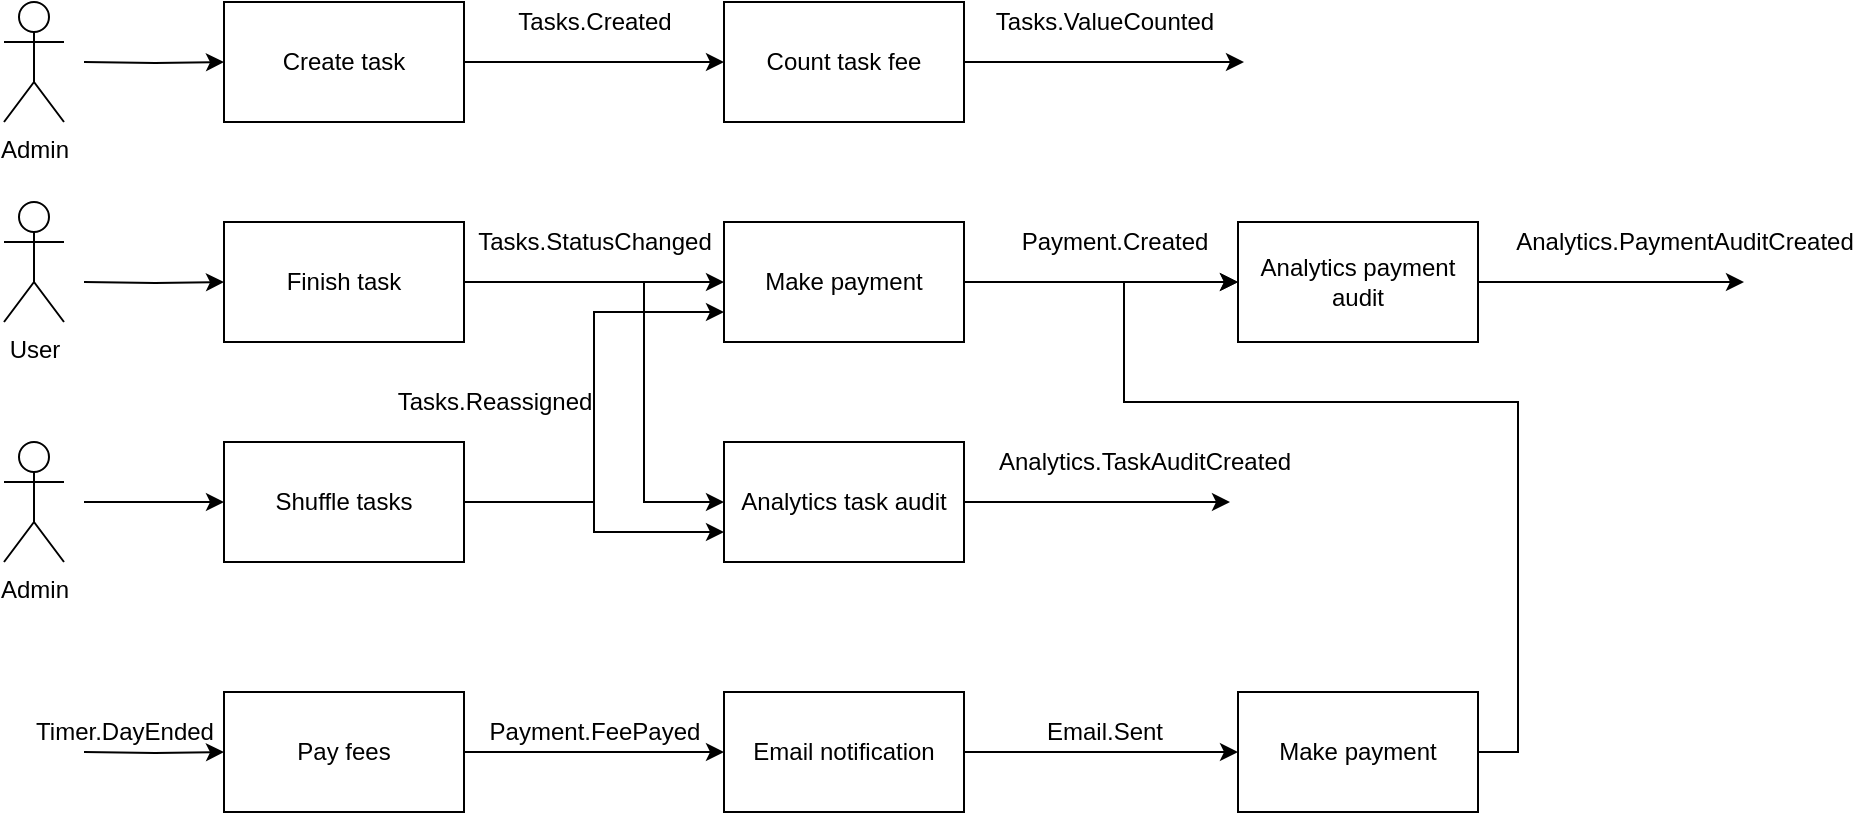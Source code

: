 <mxfile version="16.5.1" type="device"><diagram id="C3rGtnyLxxhDKtcEmSYy" name="Страница 1"><mxGraphModel dx="1106" dy="807" grid="1" gridSize="10" guides="1" tooltips="1" connect="1" arrows="1" fold="1" page="1" pageScale="1" pageWidth="827" pageHeight="1169" math="0" shadow="0"><root><mxCell id="0"/><mxCell id="1" parent="0"/><mxCell id="a6ZpOIfSaauQqss0gM8e-16" style="edgeStyle=orthogonalEdgeStyle;rounded=0;orthogonalLoop=1;jettySize=auto;html=1;exitX=1;exitY=0.5;exitDx=0;exitDy=0;entryX=0;entryY=0.5;entryDx=0;entryDy=0;" parent="1" source="a6ZpOIfSaauQqss0gM8e-12" target="a6ZpOIfSaauQqss0gM8e-27" edge="1"><mxGeometry relative="1" as="geometry"><mxPoint x="400" y="270" as="targetPoint"/></mxGeometry></mxCell><mxCell id="a6ZpOIfSaauQqss0gM8e-12" value="Create task" style="rounded=0;whiteSpace=wrap;html=1;" parent="1" vertex="1"><mxGeometry x="200" y="240" width="120" height="60" as="geometry"/></mxCell><mxCell id="a6ZpOIfSaauQqss0gM8e-14" style="edgeStyle=orthogonalEdgeStyle;rounded=0;orthogonalLoop=1;jettySize=auto;html=1;" parent="1" target="a6ZpOIfSaauQqss0gM8e-12" edge="1"><mxGeometry relative="1" as="geometry"><mxPoint x="130" y="270" as="sourcePoint"/></mxGeometry></mxCell><mxCell id="a6ZpOIfSaauQqss0gM8e-13" value="Admin" style="shape=umlActor;verticalLabelPosition=bottom;verticalAlign=top;html=1;outlineConnect=0;" parent="1" vertex="1"><mxGeometry x="90" y="240" width="30" height="60" as="geometry"/></mxCell><mxCell id="a6ZpOIfSaauQqss0gM8e-17" value="Tasks.Created" style="text;html=1;align=center;verticalAlign=middle;resizable=0;points=[];autosize=1;strokeColor=none;fillColor=none;" parent="1" vertex="1"><mxGeometry x="340" y="240" width="90" height="20" as="geometry"/></mxCell><mxCell id="a6ZpOIfSaauQqss0gM8e-21" style="edgeStyle=orthogonalEdgeStyle;rounded=0;orthogonalLoop=1;jettySize=auto;html=1;exitX=1;exitY=0.5;exitDx=0;exitDy=0;" parent="1" source="a6ZpOIfSaauQqss0gM8e-18" edge="1"><mxGeometry relative="1" as="geometry"><mxPoint x="450" y="380" as="targetPoint"/></mxGeometry></mxCell><mxCell id="-Px06YQGTxYUM7RJccOA-4" style="edgeStyle=orthogonalEdgeStyle;rounded=0;jumpStyle=arc;orthogonalLoop=1;jettySize=auto;html=1;exitX=1;exitY=0.5;exitDx=0;exitDy=0;entryX=0;entryY=0.5;entryDx=0;entryDy=0;startArrow=none;startFill=0;endArrow=classic;endFill=1;" parent="1" source="a6ZpOIfSaauQqss0gM8e-18" target="-Px06YQGTxYUM7RJccOA-2" edge="1"><mxGeometry relative="1" as="geometry"><Array as="points"><mxPoint x="410" y="380"/><mxPoint x="410" y="490"/></Array></mxGeometry></mxCell><mxCell id="a6ZpOIfSaauQqss0gM8e-18" value="Finish task" style="rounded=0;whiteSpace=wrap;html=1;" parent="1" vertex="1"><mxGeometry x="200" y="350" width="120" height="60" as="geometry"/></mxCell><mxCell id="a6ZpOIfSaauQqss0gM8e-19" style="edgeStyle=orthogonalEdgeStyle;rounded=0;orthogonalLoop=1;jettySize=auto;html=1;entryX=0;entryY=0.5;entryDx=0;entryDy=0;" parent="1" target="a6ZpOIfSaauQqss0gM8e-18" edge="1"><mxGeometry relative="1" as="geometry"><mxPoint x="130" y="380" as="sourcePoint"/><mxPoint x="210" y="300" as="targetPoint"/></mxGeometry></mxCell><mxCell id="a6ZpOIfSaauQqss0gM8e-20" value="User" style="shape=umlActor;verticalLabelPosition=bottom;verticalAlign=top;html=1;outlineConnect=0;" parent="1" vertex="1"><mxGeometry x="90" y="340" width="30" height="60" as="geometry"/></mxCell><mxCell id="a6ZpOIfSaauQqss0gM8e-22" value="Tasks.StatusChanged" style="text;html=1;align=center;verticalAlign=middle;resizable=0;points=[];autosize=1;strokeColor=none;fillColor=none;" parent="1" vertex="1"><mxGeometry x="320" y="350" width="130" height="20" as="geometry"/></mxCell><mxCell id="a6ZpOIfSaauQqss0gM8e-25" style="edgeStyle=orthogonalEdgeStyle;rounded=0;orthogonalLoop=1;jettySize=auto;html=1;exitX=1;exitY=0.5;exitDx=0;exitDy=0;entryX=0;entryY=0.5;entryDx=0;entryDy=0;" parent="1" source="a6ZpOIfSaauQqss0gM8e-23" target="a6ZpOIfSaauQqss0gM8e-24" edge="1"><mxGeometry relative="1" as="geometry"/></mxCell><mxCell id="a6ZpOIfSaauQqss0gM8e-23" value="Make payment" style="rounded=0;whiteSpace=wrap;html=1;" parent="1" vertex="1"><mxGeometry x="450" y="350" width="120" height="60" as="geometry"/></mxCell><mxCell id="a6ZpOIfSaauQqss0gM8e-39" style="edgeStyle=orthogonalEdgeStyle;rounded=0;orthogonalLoop=1;jettySize=auto;html=1;exitX=1;exitY=0.5;exitDx=0;exitDy=0;" parent="1" source="a6ZpOIfSaauQqss0gM8e-24" edge="1"><mxGeometry relative="1" as="geometry"><mxPoint x="960" y="380" as="targetPoint"/></mxGeometry></mxCell><mxCell id="a6ZpOIfSaauQqss0gM8e-24" value="Analytics payment audit" style="rounded=0;whiteSpace=wrap;html=1;" parent="1" vertex="1"><mxGeometry x="707" y="350" width="120" height="60" as="geometry"/></mxCell><mxCell id="a6ZpOIfSaauQqss0gM8e-26" value="Payment.Created" style="text;html=1;align=center;verticalAlign=middle;resizable=0;points=[];autosize=1;strokeColor=none;fillColor=none;" parent="1" vertex="1"><mxGeometry x="590" y="350" width="110" height="20" as="geometry"/></mxCell><mxCell id="a6ZpOIfSaauQqss0gM8e-28" style="edgeStyle=orthogonalEdgeStyle;rounded=0;orthogonalLoop=1;jettySize=auto;html=1;exitX=1;exitY=0.5;exitDx=0;exitDy=0;" parent="1" source="a6ZpOIfSaauQqss0gM8e-27" edge="1"><mxGeometry relative="1" as="geometry"><mxPoint x="710" y="270" as="targetPoint"/></mxGeometry></mxCell><mxCell id="a6ZpOIfSaauQqss0gM8e-27" value="Count task fee" style="rounded=0;whiteSpace=wrap;html=1;" parent="1" vertex="1"><mxGeometry x="450" y="240" width="120" height="60" as="geometry"/></mxCell><mxCell id="a6ZpOIfSaauQqss0gM8e-29" value="Tasks.ValueCounted" style="text;html=1;align=center;verticalAlign=middle;resizable=0;points=[];autosize=1;strokeColor=none;fillColor=none;" parent="1" vertex="1"><mxGeometry x="580" y="240" width="120" height="20" as="geometry"/></mxCell><mxCell id="a6ZpOIfSaauQqss0gM8e-31" style="edgeStyle=orthogonalEdgeStyle;rounded=0;orthogonalLoop=1;jettySize=auto;html=1;entryX=0;entryY=0.5;entryDx=0;entryDy=0;" parent="1" target="a6ZpOIfSaauQqss0gM8e-32" edge="1"><mxGeometry relative="1" as="geometry"><mxPoint x="130" y="615" as="sourcePoint"/><mxPoint x="210" y="515" as="targetPoint"/></mxGeometry></mxCell><mxCell id="a6ZpOIfSaauQqss0gM8e-35" style="edgeStyle=orthogonalEdgeStyle;rounded=0;orthogonalLoop=1;jettySize=auto;html=1;exitX=1;exitY=0.5;exitDx=0;exitDy=0;entryX=0;entryY=0.5;entryDx=0;entryDy=0;" parent="1" source="a6ZpOIfSaauQqss0gM8e-32" target="a6ZpOIfSaauQqss0gM8e-34" edge="1"><mxGeometry relative="1" as="geometry"/></mxCell><mxCell id="a6ZpOIfSaauQqss0gM8e-32" value="Pay fees" style="rounded=0;whiteSpace=wrap;html=1;" parent="1" vertex="1"><mxGeometry x="200" y="585" width="120" height="60" as="geometry"/></mxCell><mxCell id="a6ZpOIfSaauQqss0gM8e-33" value="Timer.DayEnded" style="text;html=1;align=center;verticalAlign=middle;resizable=0;points=[];autosize=1;strokeColor=none;fillColor=none;" parent="1" vertex="1"><mxGeometry x="100" y="595" width="100" height="20" as="geometry"/></mxCell><mxCell id="a6ZpOIfSaauQqss0gM8e-41" style="edgeStyle=orthogonalEdgeStyle;rounded=0;orthogonalLoop=1;jettySize=auto;html=1;exitX=1;exitY=0.5;exitDx=0;exitDy=0;" parent="1" source="a6ZpOIfSaauQqss0gM8e-34" target="QJxviGA7sFz_Fnv0tkzp-2" edge="1"><mxGeometry relative="1" as="geometry"><mxPoint x="700" y="615" as="targetPoint"/></mxGeometry></mxCell><mxCell id="a6ZpOIfSaauQqss0gM8e-34" value="Email notification" style="rounded=0;whiteSpace=wrap;html=1;" parent="1" vertex="1"><mxGeometry x="450" y="585" width="120" height="60" as="geometry"/></mxCell><mxCell id="a6ZpOIfSaauQqss0gM8e-36" value="Payment.FeePayed" style="text;html=1;align=center;verticalAlign=middle;resizable=0;points=[];autosize=1;strokeColor=none;fillColor=none;" parent="1" vertex="1"><mxGeometry x="325" y="595" width="120" height="20" as="geometry"/></mxCell><mxCell id="a6ZpOIfSaauQqss0gM8e-40" value="Analytics.PaymentAuditCreated" style="text;html=1;align=center;verticalAlign=middle;resizable=0;points=[];autosize=1;strokeColor=none;fillColor=none;" parent="1" vertex="1"><mxGeometry x="840" y="350" width="180" height="20" as="geometry"/></mxCell><mxCell id="a6ZpOIfSaauQqss0gM8e-42" value="Email.Sent" style="text;html=1;align=center;verticalAlign=middle;resizable=0;points=[];autosize=1;strokeColor=none;fillColor=none;" parent="1" vertex="1"><mxGeometry x="605" y="595" width="70" height="20" as="geometry"/></mxCell><mxCell id="UjhXxoCDGxkMDr2zeCjV-1" style="edgeStyle=orthogonalEdgeStyle;rounded=0;orthogonalLoop=1;jettySize=auto;html=1;exitX=1;exitY=0.5;exitDx=0;exitDy=0;entryX=0;entryY=0.75;entryDx=0;entryDy=0;" edge="1" parent="1" source="a6ZpOIfSaauQqss0gM8e-48" target="-Px06YQGTxYUM7RJccOA-2"><mxGeometry relative="1" as="geometry"/></mxCell><mxCell id="UjhXxoCDGxkMDr2zeCjV-2" style="edgeStyle=orthogonalEdgeStyle;rounded=0;orthogonalLoop=1;jettySize=auto;html=1;exitX=1;exitY=0.5;exitDx=0;exitDy=0;entryX=0;entryY=0.75;entryDx=0;entryDy=0;" edge="1" parent="1" source="a6ZpOIfSaauQqss0gM8e-48" target="a6ZpOIfSaauQqss0gM8e-23"><mxGeometry relative="1" as="geometry"/></mxCell><mxCell id="a6ZpOIfSaauQqss0gM8e-48" value="Shuffle tasks" style="rounded=0;whiteSpace=wrap;html=1;" parent="1" vertex="1"><mxGeometry x="200" y="460" width="120" height="60" as="geometry"/></mxCell><mxCell id="a6ZpOIfSaauQqss0gM8e-49" style="edgeStyle=orthogonalEdgeStyle;rounded=0;orthogonalLoop=1;jettySize=auto;html=1;" parent="1" edge="1"><mxGeometry relative="1" as="geometry"><mxPoint x="130" y="490" as="sourcePoint"/><mxPoint x="200" y="490" as="targetPoint"/></mxGeometry></mxCell><mxCell id="a6ZpOIfSaauQqss0gM8e-50" value="Admin" style="shape=umlActor;verticalLabelPosition=bottom;verticalAlign=top;html=1;outlineConnect=0;" parent="1" vertex="1"><mxGeometry x="90" y="460" width="30" height="60" as="geometry"/></mxCell><mxCell id="-Px06YQGTxYUM7RJccOA-1" style="edgeStyle=orthogonalEdgeStyle;rounded=0;orthogonalLoop=1;jettySize=auto;html=1;exitX=1;exitY=0.5;exitDx=0;exitDy=0;" parent="1" source="-Px06YQGTxYUM7RJccOA-2" edge="1"><mxGeometry relative="1" as="geometry"><mxPoint x="703" y="490" as="targetPoint"/></mxGeometry></mxCell><mxCell id="-Px06YQGTxYUM7RJccOA-2" value="Analytics task audit" style="rounded=0;whiteSpace=wrap;html=1;" parent="1" vertex="1"><mxGeometry x="450" y="460" width="120" height="60" as="geometry"/></mxCell><mxCell id="-Px06YQGTxYUM7RJccOA-3" value="Analytics.TaskAuditCreated" style="text;html=1;align=center;verticalAlign=middle;resizable=0;points=[];autosize=1;strokeColor=none;fillColor=none;" parent="1" vertex="1"><mxGeometry x="580" y="460" width="160" height="20" as="geometry"/></mxCell><mxCell id="QJxviGA7sFz_Fnv0tkzp-4" style="edgeStyle=orthogonalEdgeStyle;rounded=0;orthogonalLoop=1;jettySize=auto;html=1;exitX=1;exitY=0.5;exitDx=0;exitDy=0;" parent="1" source="QJxviGA7sFz_Fnv0tkzp-2" target="a6ZpOIfSaauQqss0gM8e-24" edge="1"><mxGeometry relative="1" as="geometry"><Array as="points"><mxPoint x="847" y="615"/><mxPoint x="847" y="440"/><mxPoint x="650" y="440"/><mxPoint x="650" y="380"/></Array></mxGeometry></mxCell><mxCell id="QJxviGA7sFz_Fnv0tkzp-2" value="Make payment" style="rounded=0;whiteSpace=wrap;html=1;" parent="1" vertex="1"><mxGeometry x="707" y="585" width="120" height="60" as="geometry"/></mxCell><mxCell id="UjhXxoCDGxkMDr2zeCjV-3" value="Tasks.Reassigned" style="text;html=1;align=center;verticalAlign=middle;resizable=0;points=[];autosize=1;strokeColor=none;fillColor=none;" vertex="1" parent="1"><mxGeometry x="280" y="430" width="110" height="20" as="geometry"/></mxCell></root></mxGraphModel></diagram></mxfile>